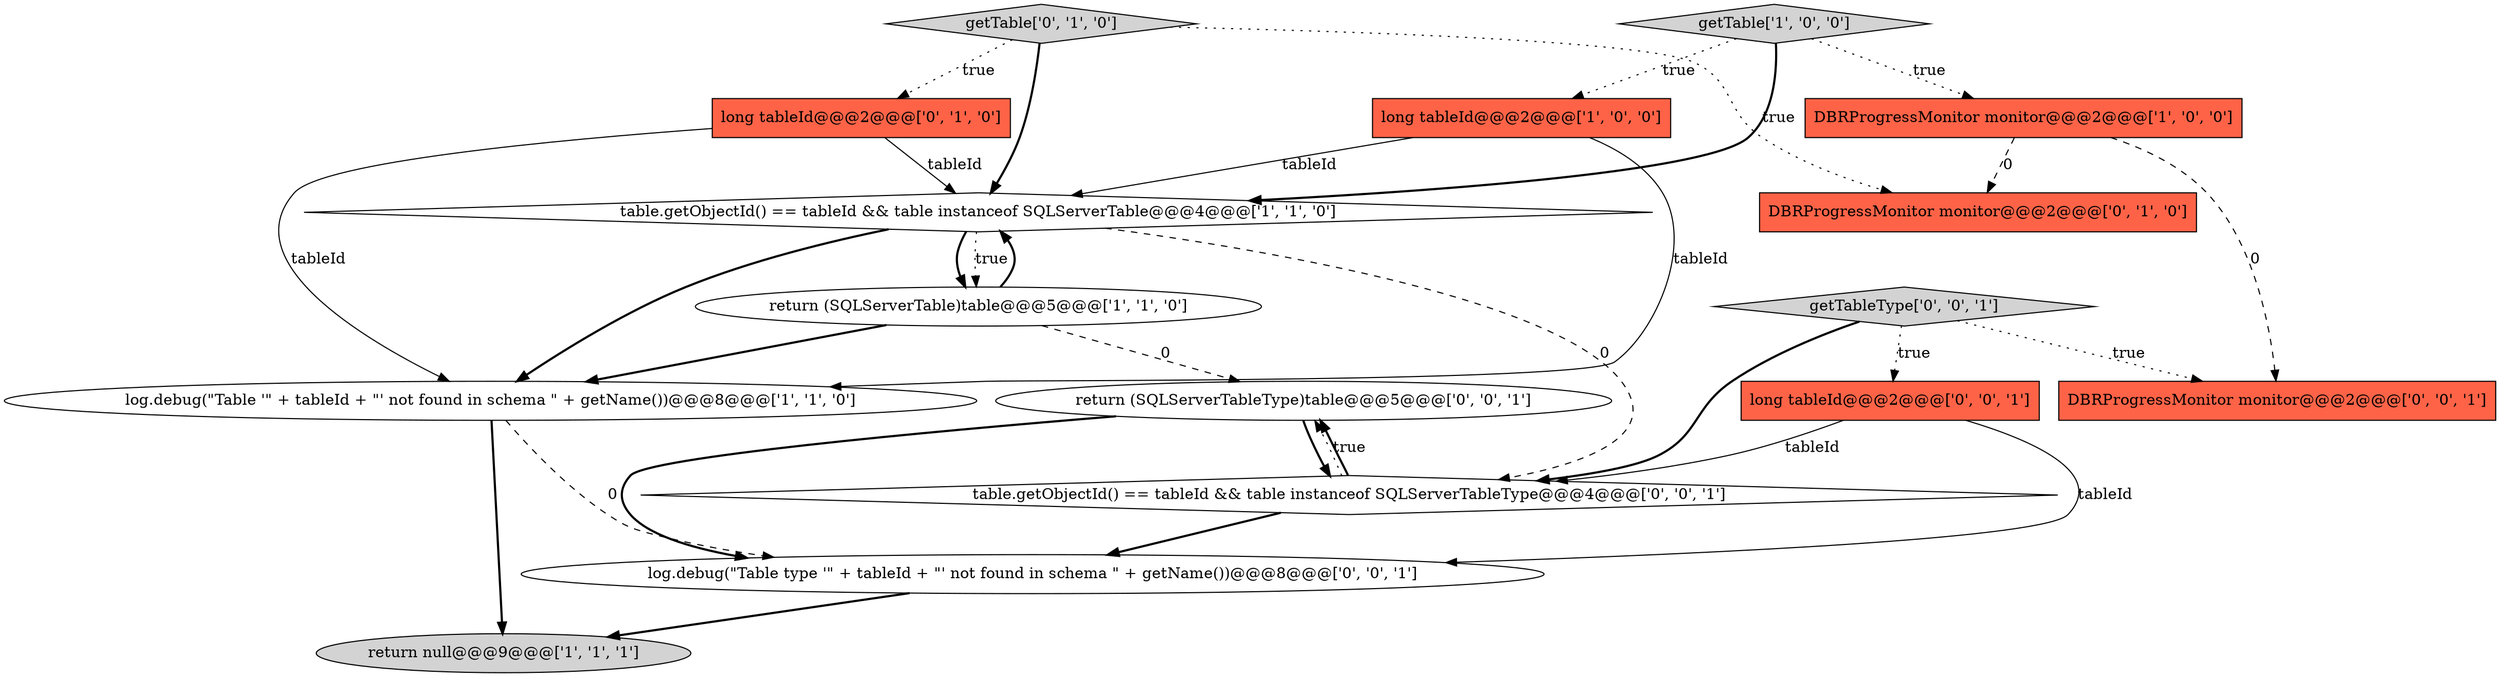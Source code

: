 digraph {
11 [style = filled, label = "return (SQLServerTableType)table@@@5@@@['0', '0', '1']", fillcolor = white, shape = ellipse image = "AAA0AAABBB3BBB"];
7 [style = filled, label = "getTable['0', '1', '0']", fillcolor = lightgray, shape = diamond image = "AAA0AAABBB2BBB"];
4 [style = filled, label = "log.debug(\"Table '\" + tableId + \"' not found in schema \" + getName())@@@8@@@['1', '1', '0']", fillcolor = white, shape = ellipse image = "AAA0AAABBB1BBB"];
8 [style = filled, label = "long tableId@@@2@@@['0', '1', '0']", fillcolor = tomato, shape = box image = "AAA0AAABBB2BBB"];
12 [style = filled, label = "table.getObjectId() == tableId && table instanceof SQLServerTableType@@@4@@@['0', '0', '1']", fillcolor = white, shape = diamond image = "AAA0AAABBB3BBB"];
14 [style = filled, label = "DBRProgressMonitor monitor@@@2@@@['0', '0', '1']", fillcolor = tomato, shape = box image = "AAA0AAABBB3BBB"];
0 [style = filled, label = "table.getObjectId() == tableId && table instanceof SQLServerTable@@@4@@@['1', '1', '0']", fillcolor = white, shape = diamond image = "AAA0AAABBB1BBB"];
10 [style = filled, label = "long tableId@@@2@@@['0', '0', '1']", fillcolor = tomato, shape = box image = "AAA0AAABBB3BBB"];
3 [style = filled, label = "return (SQLServerTable)table@@@5@@@['1', '1', '0']", fillcolor = white, shape = ellipse image = "AAA0AAABBB1BBB"];
13 [style = filled, label = "getTableType['0', '0', '1']", fillcolor = lightgray, shape = diamond image = "AAA0AAABBB3BBB"];
9 [style = filled, label = "DBRProgressMonitor monitor@@@2@@@['0', '1', '0']", fillcolor = tomato, shape = box image = "AAA1AAABBB2BBB"];
1 [style = filled, label = "getTable['1', '0', '0']", fillcolor = lightgray, shape = diamond image = "AAA0AAABBB1BBB"];
15 [style = filled, label = "log.debug(\"Table type '\" + tableId + \"' not found in schema \" + getName())@@@8@@@['0', '0', '1']", fillcolor = white, shape = ellipse image = "AAA0AAABBB3BBB"];
6 [style = filled, label = "DBRProgressMonitor monitor@@@2@@@['1', '0', '0']", fillcolor = tomato, shape = box image = "AAA1AAABBB1BBB"];
5 [style = filled, label = "long tableId@@@2@@@['1', '0', '0']", fillcolor = tomato, shape = box image = "AAA0AAABBB1BBB"];
2 [style = filled, label = "return null@@@9@@@['1', '1', '1']", fillcolor = lightgray, shape = ellipse image = "AAA0AAABBB1BBB"];
0->3 [style = bold, label=""];
8->0 [style = solid, label="tableId"];
15->2 [style = bold, label=""];
5->4 [style = solid, label="tableId"];
6->9 [style = dashed, label="0"];
12->15 [style = bold, label=""];
12->11 [style = bold, label=""];
7->0 [style = bold, label=""];
11->12 [style = bold, label=""];
4->2 [style = bold, label=""];
1->0 [style = bold, label=""];
7->9 [style = dotted, label="true"];
6->14 [style = dashed, label="0"];
0->12 [style = dashed, label="0"];
13->10 [style = dotted, label="true"];
3->4 [style = bold, label=""];
10->12 [style = solid, label="tableId"];
10->15 [style = solid, label="tableId"];
11->15 [style = bold, label=""];
3->0 [style = bold, label=""];
12->11 [style = dotted, label="true"];
13->12 [style = bold, label=""];
0->4 [style = bold, label=""];
4->15 [style = dashed, label="0"];
5->0 [style = solid, label="tableId"];
8->4 [style = solid, label="tableId"];
1->6 [style = dotted, label="true"];
0->3 [style = dotted, label="true"];
7->8 [style = dotted, label="true"];
13->14 [style = dotted, label="true"];
1->5 [style = dotted, label="true"];
3->11 [style = dashed, label="0"];
}
